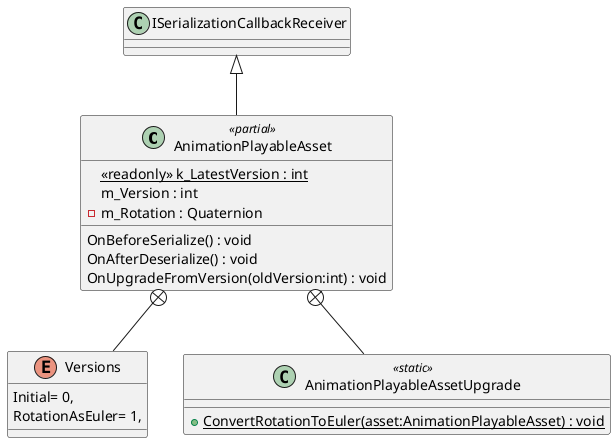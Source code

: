 @startuml
class AnimationPlayableAsset <<partial>> {
    {static} <<readonly>> k_LatestVersion : int
    m_Version : int
    - m_Rotation : Quaternion
    OnBeforeSerialize() : void
    OnAfterDeserialize() : void
    OnUpgradeFromVersion(oldVersion:int) : void
}
enum Versions {
    Initial= 0,
    RotationAsEuler= 1,
}
class AnimationPlayableAssetUpgrade <<static>> {
    + {static} ConvertRotationToEuler(asset:AnimationPlayableAsset) : void
}
ISerializationCallbackReceiver <|-- AnimationPlayableAsset
AnimationPlayableAsset +-- Versions
AnimationPlayableAsset +-- AnimationPlayableAssetUpgrade
@enduml
